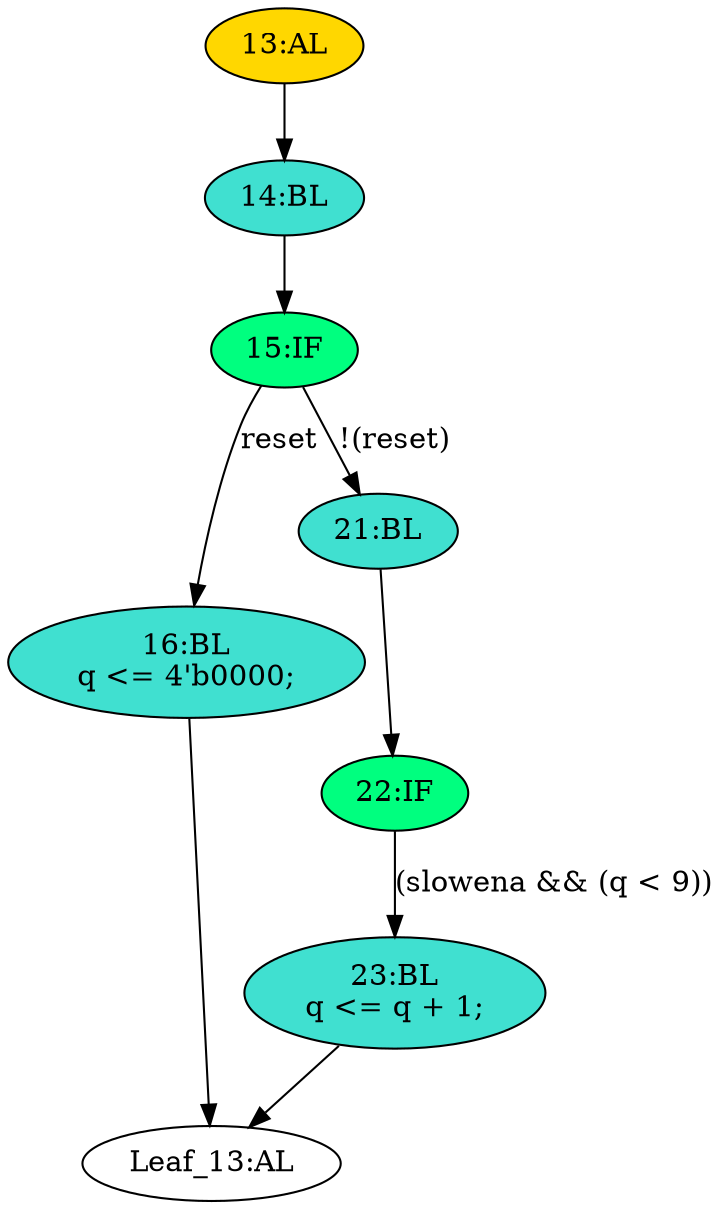 strict digraph "" {
	node [label="\N"];
	"22:IF"	[ast="<pyverilog.vparser.ast.IfStatement object at 0x7fd2f196f410>",
		fillcolor=springgreen,
		label="22:IF",
		statements="[]",
		style=filled,
		typ=IfStatement];
	"23:BL"	[ast="<pyverilog.vparser.ast.Block object at 0x7fd2f196f590>",
		fillcolor=turquoise,
		label="23:BL
q <= q + 1;",
		statements="[<pyverilog.vparser.ast.NonblockingSubstitution object at 0x7fd2f196f5d0>]",
		style=filled,
		typ=Block];
	"22:IF" -> "23:BL"	[cond="['slowena', 'q']",
		label="(slowena && (q < 9))",
		lineno=22];
	"13:AL"	[ast="<pyverilog.vparser.ast.Always object at 0x7fd2f196fc10>",
		clk_sens=True,
		fillcolor=gold,
		label="13:AL",
		sens="['clk', 'reset']",
		statements="[]",
		style=filled,
		typ=Always,
		use_var="['reset', 'q', 'slowena']"];
	"14:BL"	[ast="<pyverilog.vparser.ast.Block object at 0x7fd2f196f910>",
		fillcolor=turquoise,
		label="14:BL",
		statements="[]",
		style=filled,
		typ=Block];
	"13:AL" -> "14:BL"	[cond="[]",
		lineno=None];
	"15:IF"	[ast="<pyverilog.vparser.ast.IfStatement object at 0x7fd2f196f950>",
		fillcolor=springgreen,
		label="15:IF",
		statements="[]",
		style=filled,
		typ=IfStatement];
	"16:BL"	[ast="<pyverilog.vparser.ast.Block object at 0x7fd2f196f9d0>",
		fillcolor=turquoise,
		label="16:BL
q <= 4'b0000;",
		statements="[<pyverilog.vparser.ast.NonblockingSubstitution object at 0x7fd2f196fa10>]",
		style=filled,
		typ=Block];
	"15:IF" -> "16:BL"	[cond="['reset']",
		label=reset,
		lineno=15];
	"21:BL"	[ast="<pyverilog.vparser.ast.Block object at 0x7fd2f196f990>",
		fillcolor=turquoise,
		label="21:BL",
		statements="[]",
		style=filled,
		typ=Block];
	"15:IF" -> "21:BL"	[cond="['reset']",
		label="!(reset)",
		lineno=15];
	"Leaf_13:AL"	[def_var="['q']",
		label="Leaf_13:AL"];
	"16:BL" -> "Leaf_13:AL"	[cond="[]",
		lineno=None];
	"21:BL" -> "22:IF"	[cond="[]",
		lineno=None];
	"14:BL" -> "15:IF"	[cond="[]",
		lineno=None];
	"23:BL" -> "Leaf_13:AL"	[cond="[]",
		lineno=None];
}
